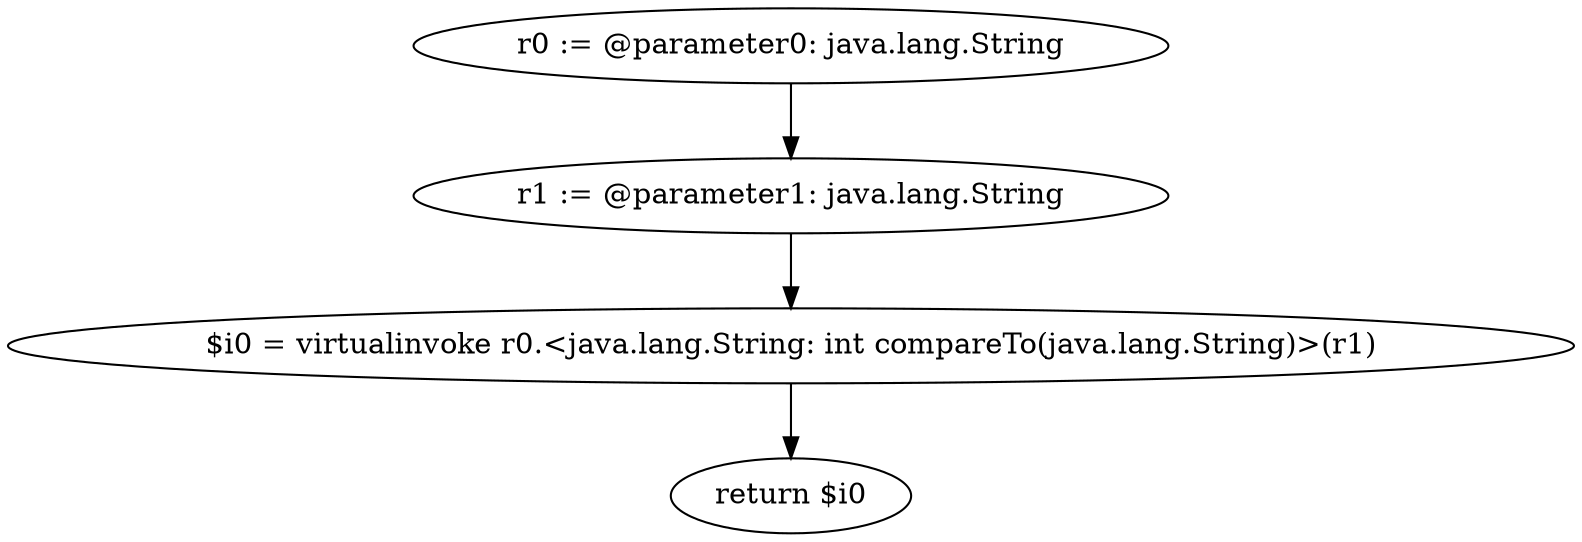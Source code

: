 digraph "unitGraph" {
    "r0 := @parameter0: java.lang.String"
    "r1 := @parameter1: java.lang.String"
    "$i0 = virtualinvoke r0.<java.lang.String: int compareTo(java.lang.String)>(r1)"
    "return $i0"
    "r0 := @parameter0: java.lang.String"->"r1 := @parameter1: java.lang.String";
    "r1 := @parameter1: java.lang.String"->"$i0 = virtualinvoke r0.<java.lang.String: int compareTo(java.lang.String)>(r1)";
    "$i0 = virtualinvoke r0.<java.lang.String: int compareTo(java.lang.String)>(r1)"->"return $i0";
}
